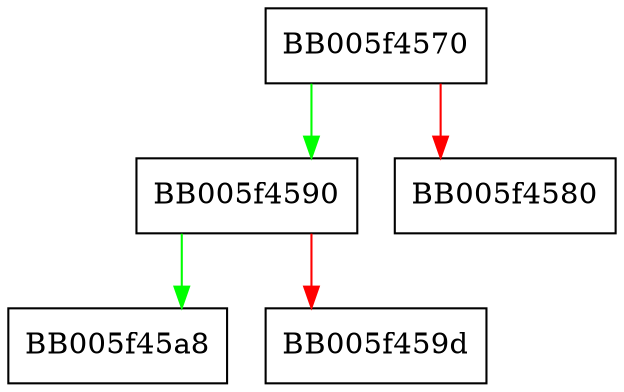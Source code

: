 digraph ossl_param_build_set_long {
  node [shape="box"];
  graph [splines=ortho];
  BB005f4570 -> BB005f4590 [color="green"];
  BB005f4570 -> BB005f4580 [color="red"];
  BB005f4590 -> BB005f45a8 [color="green"];
  BB005f4590 -> BB005f459d [color="red"];
}